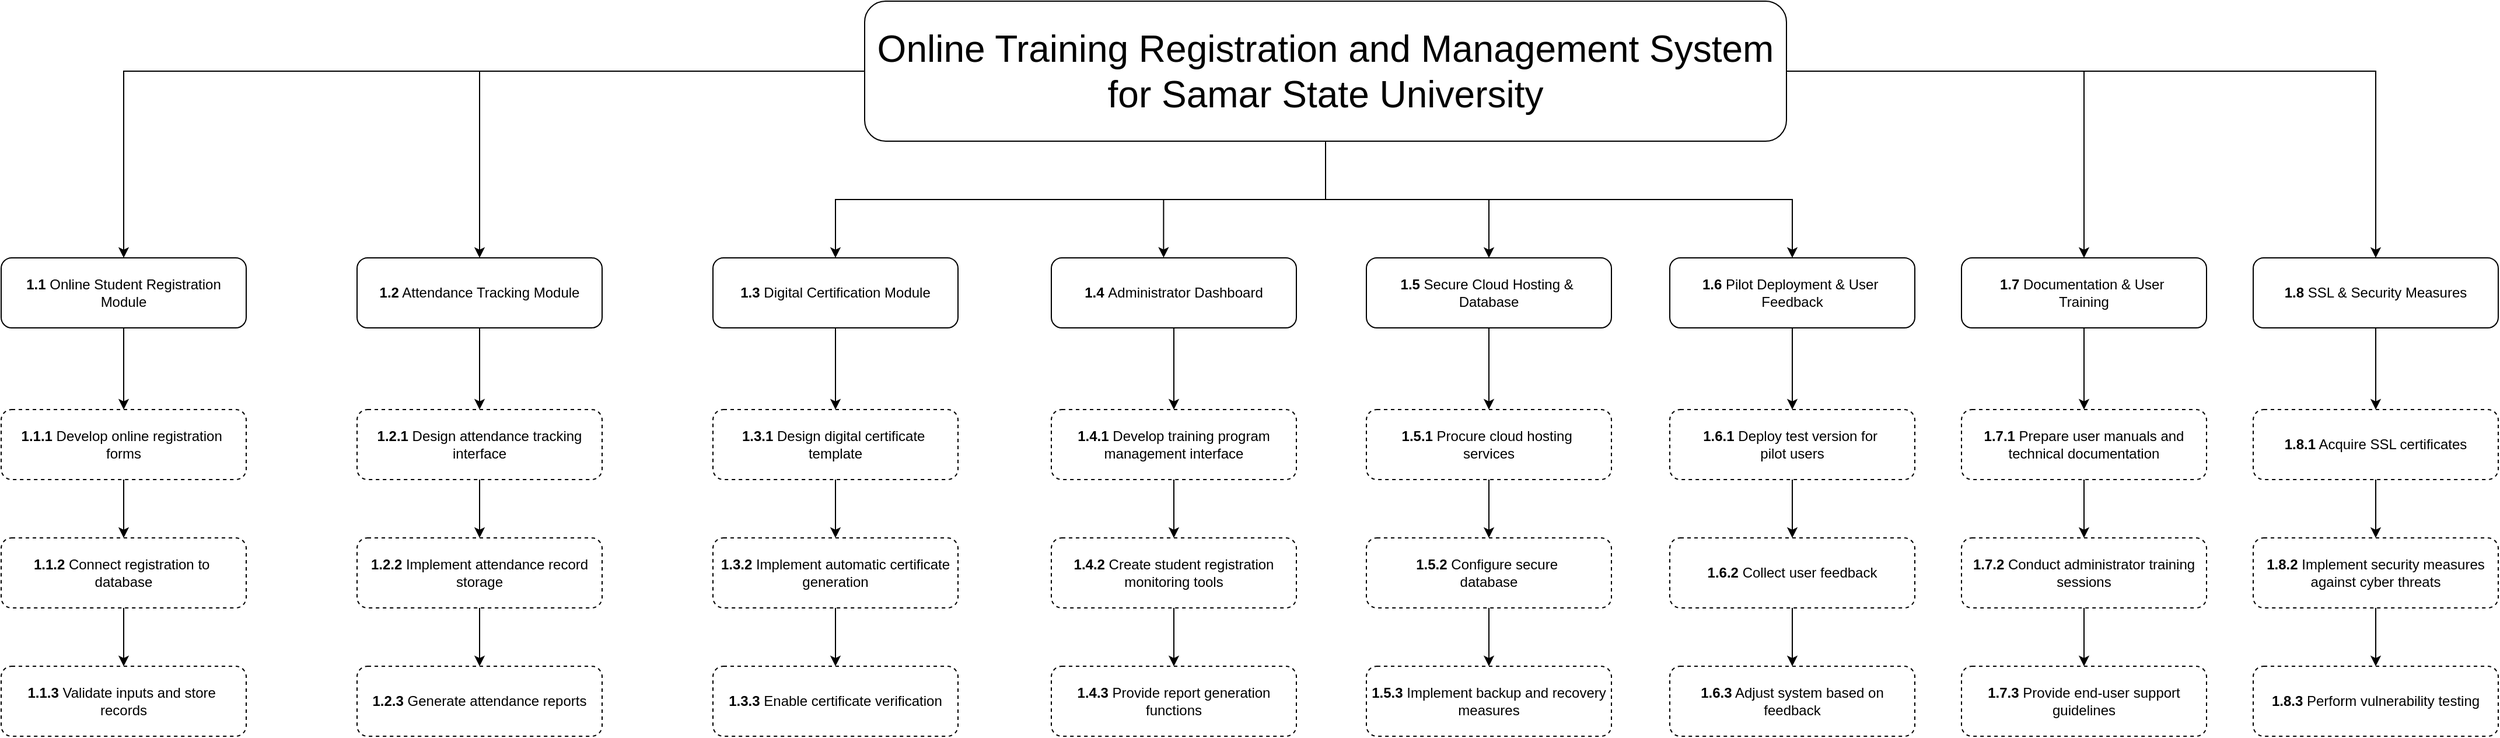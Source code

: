 <mxfile version="28.0.6">
  <diagram name="Page-1" id="wzSir1QEtI2I5pZqRt6J">
    <mxGraphModel dx="2852" dy="1682" grid="1" gridSize="10" guides="1" tooltips="1" connect="1" arrows="1" fold="1" page="1" pageScale="1" pageWidth="850" pageHeight="1100" math="0" shadow="0">
      <root>
        <mxCell id="0" />
        <mxCell id="1" parent="0" />
        <mxCell id="LioJUbXbQ5yORXNpgTwL-29" style="edgeStyle=orthogonalEdgeStyle;rounded=0;orthogonalLoop=1;jettySize=auto;html=1;entryX=0.458;entryY=-0.003;entryDx=0;entryDy=0;entryPerimeter=0;" edge="1" parent="1" source="LioJUbXbQ5yORXNpgTwL-1" target="LioJUbXbQ5yORXNpgTwL-17">
          <mxGeometry relative="1" as="geometry">
            <mxPoint x="1145" y="170" as="targetPoint" />
            <Array as="points">
              <mxPoint x="1145" y="170" />
              <mxPoint x="1006" y="170" />
            </Array>
          </mxGeometry>
        </mxCell>
        <mxCell id="LioJUbXbQ5yORXNpgTwL-32" style="edgeStyle=orthogonalEdgeStyle;rounded=0;orthogonalLoop=1;jettySize=auto;html=1;entryX=0.5;entryY=0;entryDx=0;entryDy=0;" edge="1" parent="1" source="LioJUbXbQ5yORXNpgTwL-1" target="LioJUbXbQ5yORXNpgTwL-24">
          <mxGeometry relative="1" as="geometry" />
        </mxCell>
        <mxCell id="LioJUbXbQ5yORXNpgTwL-33" style="edgeStyle=orthogonalEdgeStyle;rounded=0;orthogonalLoop=1;jettySize=auto;html=1;entryX=0.5;entryY=0;entryDx=0;entryDy=0;" edge="1" parent="1" source="LioJUbXbQ5yORXNpgTwL-1" target="LioJUbXbQ5yORXNpgTwL-16">
          <mxGeometry relative="1" as="geometry" />
        </mxCell>
        <mxCell id="LioJUbXbQ5yORXNpgTwL-35" style="edgeStyle=orthogonalEdgeStyle;rounded=0;orthogonalLoop=1;jettySize=auto;html=1;entryX=0.5;entryY=0;entryDx=0;entryDy=0;" edge="1" parent="1" source="LioJUbXbQ5yORXNpgTwL-1" target="LioJUbXbQ5yORXNpgTwL-9">
          <mxGeometry relative="1" as="geometry" />
        </mxCell>
        <mxCell id="LioJUbXbQ5yORXNpgTwL-36" style="edgeStyle=orthogonalEdgeStyle;rounded=0;orthogonalLoop=1;jettySize=auto;html=1;" edge="1" parent="1" source="LioJUbXbQ5yORXNpgTwL-1" target="LioJUbXbQ5yORXNpgTwL-2">
          <mxGeometry relative="1" as="geometry" />
        </mxCell>
        <mxCell id="LioJUbXbQ5yORXNpgTwL-37" style="edgeStyle=orthogonalEdgeStyle;rounded=0;orthogonalLoop=1;jettySize=auto;html=1;entryX=0.5;entryY=0;entryDx=0;entryDy=0;" edge="1" parent="1" source="LioJUbXbQ5yORXNpgTwL-1" target="LioJUbXbQ5yORXNpgTwL-25">
          <mxGeometry relative="1" as="geometry" />
        </mxCell>
        <mxCell id="LioJUbXbQ5yORXNpgTwL-38" style="edgeStyle=orthogonalEdgeStyle;rounded=0;orthogonalLoop=1;jettySize=auto;html=1;" edge="1" parent="1" source="LioJUbXbQ5yORXNpgTwL-1" target="LioJUbXbQ5yORXNpgTwL-26">
          <mxGeometry relative="1" as="geometry" />
        </mxCell>
        <mxCell id="LioJUbXbQ5yORXNpgTwL-39" style="edgeStyle=orthogonalEdgeStyle;rounded=0;orthogonalLoop=1;jettySize=auto;html=1;" edge="1" parent="1" source="LioJUbXbQ5yORXNpgTwL-1" target="LioJUbXbQ5yORXNpgTwL-27">
          <mxGeometry relative="1" as="geometry" />
        </mxCell>
        <mxCell id="LioJUbXbQ5yORXNpgTwL-1" value="&lt;font style=&quot;&quot;&gt;&lt;font style=&quot;font-size: 32px;&quot;&gt;Online Training Registration and Management System for Samar State University&lt;/font&gt;&lt;br&gt;&lt;/font&gt;" style="rounded=1;whiteSpace=wrap;html=1;" vertex="1" parent="1">
          <mxGeometry x="750" width="790" height="120" as="geometry" />
        </mxCell>
        <mxCell id="LioJUbXbQ5yORXNpgTwL-6" style="edgeStyle=orthogonalEdgeStyle;rounded=0;orthogonalLoop=1;jettySize=auto;html=1;entryX=0.5;entryY=0;entryDx=0;entryDy=0;" edge="1" parent="1" source="LioJUbXbQ5yORXNpgTwL-2" target="LioJUbXbQ5yORXNpgTwL-3">
          <mxGeometry relative="1" as="geometry" />
        </mxCell>
        <mxCell id="LioJUbXbQ5yORXNpgTwL-2" value="&lt;b&gt;1.1 &lt;/b&gt;Online Student Registration Module" style="rounded=1;whiteSpace=wrap;html=1;" vertex="1" parent="1">
          <mxGeometry x="10" y="220" width="210" height="60" as="geometry" />
        </mxCell>
        <mxCell id="LioJUbXbQ5yORXNpgTwL-7" value="" style="edgeStyle=orthogonalEdgeStyle;rounded=0;orthogonalLoop=1;jettySize=auto;html=1;" edge="1" parent="1" source="LioJUbXbQ5yORXNpgTwL-3" target="LioJUbXbQ5yORXNpgTwL-4">
          <mxGeometry relative="1" as="geometry" />
        </mxCell>
        <mxCell id="LioJUbXbQ5yORXNpgTwL-3" value="&lt;b&gt;1.1.1 &lt;/b&gt;Develop online registration&amp;nbsp;&lt;div&gt;forms&lt;/div&gt;" style="rounded=1;whiteSpace=wrap;html=1;dashed=1;" vertex="1" parent="1">
          <mxGeometry x="10" y="350" width="210" height="60" as="geometry" />
        </mxCell>
        <mxCell id="LioJUbXbQ5yORXNpgTwL-8" value="" style="edgeStyle=orthogonalEdgeStyle;rounded=0;orthogonalLoop=1;jettySize=auto;html=1;" edge="1" parent="1" source="LioJUbXbQ5yORXNpgTwL-4" target="LioJUbXbQ5yORXNpgTwL-5">
          <mxGeometry relative="1" as="geometry" />
        </mxCell>
        <mxCell id="LioJUbXbQ5yORXNpgTwL-4" value="&lt;b&gt;1.1.2 &lt;/b&gt;Connect registration to&amp;nbsp;&lt;div&gt;database&lt;/div&gt;" style="rounded=1;whiteSpace=wrap;html=1;dashed=1;" vertex="1" parent="1">
          <mxGeometry x="10" y="460" width="210" height="60" as="geometry" />
        </mxCell>
        <mxCell id="LioJUbXbQ5yORXNpgTwL-5" value="&lt;b&gt;1.1.3&lt;/b&gt; Validate inputs and store&amp;nbsp;&lt;div&gt;records&lt;/div&gt;" style="rounded=1;whiteSpace=wrap;html=1;dashed=1;" vertex="1" parent="1">
          <mxGeometry x="10" y="570" width="210" height="60" as="geometry" />
        </mxCell>
        <mxCell id="LioJUbXbQ5yORXNpgTwL-13" value="" style="edgeStyle=orthogonalEdgeStyle;rounded=0;orthogonalLoop=1;jettySize=auto;html=1;" edge="1" parent="1" source="LioJUbXbQ5yORXNpgTwL-9" target="LioJUbXbQ5yORXNpgTwL-10">
          <mxGeometry relative="1" as="geometry" />
        </mxCell>
        <mxCell id="LioJUbXbQ5yORXNpgTwL-9" value="&lt;b&gt;1.2&lt;/b&gt; Attendance Tracking Module" style="rounded=1;whiteSpace=wrap;html=1;" vertex="1" parent="1">
          <mxGeometry x="315" y="220" width="210" height="60" as="geometry" />
        </mxCell>
        <mxCell id="LioJUbXbQ5yORXNpgTwL-14" value="" style="edgeStyle=orthogonalEdgeStyle;rounded=0;orthogonalLoop=1;jettySize=auto;html=1;" edge="1" parent="1" source="LioJUbXbQ5yORXNpgTwL-10" target="LioJUbXbQ5yORXNpgTwL-11">
          <mxGeometry relative="1" as="geometry" />
        </mxCell>
        <mxCell id="LioJUbXbQ5yORXNpgTwL-10" value="&lt;b&gt;1.2.1 &lt;/b&gt;Design attendance tracking interface" style="rounded=1;whiteSpace=wrap;html=1;dashed=1;" vertex="1" parent="1">
          <mxGeometry x="315" y="350" width="210" height="60" as="geometry" />
        </mxCell>
        <mxCell id="LioJUbXbQ5yORXNpgTwL-15" value="" style="edgeStyle=orthogonalEdgeStyle;rounded=0;orthogonalLoop=1;jettySize=auto;html=1;" edge="1" parent="1" source="LioJUbXbQ5yORXNpgTwL-11" target="LioJUbXbQ5yORXNpgTwL-12">
          <mxGeometry relative="1" as="geometry" />
        </mxCell>
        <mxCell id="LioJUbXbQ5yORXNpgTwL-11" value="&lt;b&gt;1.2.2&lt;/b&gt; Implement attendance record storage" style="rounded=1;whiteSpace=wrap;html=1;dashed=1;" vertex="1" parent="1">
          <mxGeometry x="315" y="460" width="210" height="60" as="geometry" />
        </mxCell>
        <mxCell id="LioJUbXbQ5yORXNpgTwL-12" value="&lt;b&gt;1.2.3&lt;/b&gt; Generate attendance reports" style="rounded=1;whiteSpace=wrap;html=1;dashed=1;" vertex="1" parent="1">
          <mxGeometry x="315" y="570" width="210" height="60" as="geometry" />
        </mxCell>
        <mxCell id="LioJUbXbQ5yORXNpgTwL-21" value="" style="edgeStyle=orthogonalEdgeStyle;rounded=0;orthogonalLoop=1;jettySize=auto;html=1;" edge="1" parent="1" source="LioJUbXbQ5yORXNpgTwL-16" target="LioJUbXbQ5yORXNpgTwL-18">
          <mxGeometry relative="1" as="geometry" />
        </mxCell>
        <mxCell id="LioJUbXbQ5yORXNpgTwL-16" value="&lt;b&gt;1.3&lt;/b&gt; Digital Certification Module" style="rounded=1;whiteSpace=wrap;html=1;" vertex="1" parent="1">
          <mxGeometry x="620" y="220" width="210" height="60" as="geometry" />
        </mxCell>
        <mxCell id="LioJUbXbQ5yORXNpgTwL-43" value="" style="edgeStyle=orthogonalEdgeStyle;rounded=0;orthogonalLoop=1;jettySize=auto;html=1;" edge="1" parent="1" source="LioJUbXbQ5yORXNpgTwL-17" target="LioJUbXbQ5yORXNpgTwL-40">
          <mxGeometry relative="1" as="geometry" />
        </mxCell>
        <mxCell id="LioJUbXbQ5yORXNpgTwL-17" value="&lt;b&gt;1.4 &lt;/b&gt;Administrator Dashboard" style="rounded=1;whiteSpace=wrap;html=1;" vertex="1" parent="1">
          <mxGeometry x="910" y="220" width="210" height="60" as="geometry" />
        </mxCell>
        <mxCell id="LioJUbXbQ5yORXNpgTwL-22" value="" style="edgeStyle=orthogonalEdgeStyle;rounded=0;orthogonalLoop=1;jettySize=auto;html=1;" edge="1" parent="1" source="LioJUbXbQ5yORXNpgTwL-18" target="LioJUbXbQ5yORXNpgTwL-19">
          <mxGeometry relative="1" as="geometry" />
        </mxCell>
        <mxCell id="LioJUbXbQ5yORXNpgTwL-18" value="&lt;b&gt;1.3.1&lt;/b&gt; Design digital certificate&amp;nbsp;&lt;div&gt;template&lt;/div&gt;" style="rounded=1;whiteSpace=wrap;html=1;dashed=1;" vertex="1" parent="1">
          <mxGeometry x="620" y="350" width="210" height="60" as="geometry" />
        </mxCell>
        <mxCell id="LioJUbXbQ5yORXNpgTwL-23" value="" style="edgeStyle=orthogonalEdgeStyle;rounded=0;orthogonalLoop=1;jettySize=auto;html=1;" edge="1" parent="1" source="LioJUbXbQ5yORXNpgTwL-19" target="LioJUbXbQ5yORXNpgTwL-20">
          <mxGeometry relative="1" as="geometry" />
        </mxCell>
        <mxCell id="LioJUbXbQ5yORXNpgTwL-19" value="&lt;b&gt;1.3.2&lt;/b&gt; Implement automatic certificate generation" style="rounded=1;whiteSpace=wrap;html=1;dashed=1;" vertex="1" parent="1">
          <mxGeometry x="620" y="460" width="210" height="60" as="geometry" />
        </mxCell>
        <mxCell id="LioJUbXbQ5yORXNpgTwL-20" value="&lt;b&gt;1.3.3 &lt;/b&gt;Enable certificate verification" style="rounded=1;whiteSpace=wrap;html=1;dashed=1;" vertex="1" parent="1">
          <mxGeometry x="620" y="570" width="210" height="60" as="geometry" />
        </mxCell>
        <mxCell id="LioJUbXbQ5yORXNpgTwL-50" value="" style="edgeStyle=orthogonalEdgeStyle;rounded=0;orthogonalLoop=1;jettySize=auto;html=1;" edge="1" parent="1" source="LioJUbXbQ5yORXNpgTwL-24" target="LioJUbXbQ5yORXNpgTwL-46">
          <mxGeometry relative="1" as="geometry" />
        </mxCell>
        <mxCell id="LioJUbXbQ5yORXNpgTwL-24" value="&lt;b&gt;1.5&lt;/b&gt; Secure Cloud Hosting &amp;amp;&amp;nbsp;&lt;div&gt;Database&lt;/div&gt;" style="rounded=1;whiteSpace=wrap;html=1;" vertex="1" parent="1">
          <mxGeometry x="1180" y="220" width="210" height="60" as="geometry" />
        </mxCell>
        <mxCell id="LioJUbXbQ5yORXNpgTwL-55" value="" style="edgeStyle=orthogonalEdgeStyle;rounded=0;orthogonalLoop=1;jettySize=auto;html=1;" edge="1" parent="1" source="LioJUbXbQ5yORXNpgTwL-25" target="LioJUbXbQ5yORXNpgTwL-49">
          <mxGeometry relative="1" as="geometry" />
        </mxCell>
        <mxCell id="LioJUbXbQ5yORXNpgTwL-25" value="&lt;b&gt;1.6&lt;/b&gt; Pilot Deployment &amp;amp; User&amp;nbsp;&lt;div&gt;Feedback&lt;/div&gt;" style="rounded=1;whiteSpace=wrap;html=1;align=center;" vertex="1" parent="1">
          <mxGeometry x="1440" y="220" width="210" height="60" as="geometry" />
        </mxCell>
        <mxCell id="LioJUbXbQ5yORXNpgTwL-64" value="" style="edgeStyle=orthogonalEdgeStyle;rounded=0;orthogonalLoop=1;jettySize=auto;html=1;" edge="1" parent="1" source="LioJUbXbQ5yORXNpgTwL-26" target="LioJUbXbQ5yORXNpgTwL-58">
          <mxGeometry relative="1" as="geometry" />
        </mxCell>
        <mxCell id="LioJUbXbQ5yORXNpgTwL-26" value="&lt;b&gt;1.7&lt;/b&gt; Documentation &amp;amp; User&amp;nbsp;&lt;div&gt;Training&lt;/div&gt;" style="rounded=1;whiteSpace=wrap;html=1;align=center;" vertex="1" parent="1">
          <mxGeometry x="1690" y="220" width="210" height="60" as="geometry" />
        </mxCell>
        <mxCell id="LioJUbXbQ5yORXNpgTwL-67" value="" style="edgeStyle=orthogonalEdgeStyle;rounded=0;orthogonalLoop=1;jettySize=auto;html=1;" edge="1" parent="1" source="LioJUbXbQ5yORXNpgTwL-27" target="LioJUbXbQ5yORXNpgTwL-61">
          <mxGeometry relative="1" as="geometry" />
        </mxCell>
        <mxCell id="LioJUbXbQ5yORXNpgTwL-27" value="&lt;b&gt;1.8&lt;/b&gt; SSL &amp;amp; Security Measures" style="rounded=1;whiteSpace=wrap;html=1;align=center;" vertex="1" parent="1">
          <mxGeometry x="1940" y="220" width="210" height="60" as="geometry" />
        </mxCell>
        <mxCell id="LioJUbXbQ5yORXNpgTwL-44" value="" style="edgeStyle=orthogonalEdgeStyle;rounded=0;orthogonalLoop=1;jettySize=auto;html=1;" edge="1" parent="1" source="LioJUbXbQ5yORXNpgTwL-40" target="LioJUbXbQ5yORXNpgTwL-41">
          <mxGeometry relative="1" as="geometry" />
        </mxCell>
        <mxCell id="LioJUbXbQ5yORXNpgTwL-40" value="&lt;b&gt;1.4.1&lt;/b&gt; Develop training program management interface" style="rounded=1;whiteSpace=wrap;html=1;dashed=1;" vertex="1" parent="1">
          <mxGeometry x="910" y="350" width="210" height="60" as="geometry" />
        </mxCell>
        <mxCell id="LioJUbXbQ5yORXNpgTwL-45" value="" style="edgeStyle=orthogonalEdgeStyle;rounded=0;orthogonalLoop=1;jettySize=auto;html=1;" edge="1" parent="1" source="LioJUbXbQ5yORXNpgTwL-41" target="LioJUbXbQ5yORXNpgTwL-42">
          <mxGeometry relative="1" as="geometry" />
        </mxCell>
        <mxCell id="LioJUbXbQ5yORXNpgTwL-41" value="&lt;b&gt;1.4.2&lt;/b&gt; Create student registration monitoring tools" style="rounded=1;whiteSpace=wrap;html=1;dashed=1;" vertex="1" parent="1">
          <mxGeometry x="910" y="460" width="210" height="60" as="geometry" />
        </mxCell>
        <mxCell id="LioJUbXbQ5yORXNpgTwL-42" value="&lt;b&gt;1.4.3&lt;/b&gt; Provide report generation functions" style="rounded=1;whiteSpace=wrap;html=1;dashed=1;" vertex="1" parent="1">
          <mxGeometry x="910" y="570" width="210" height="60" as="geometry" />
        </mxCell>
        <mxCell id="LioJUbXbQ5yORXNpgTwL-51" value="" style="edgeStyle=orthogonalEdgeStyle;rounded=0;orthogonalLoop=1;jettySize=auto;html=1;" edge="1" parent="1" source="LioJUbXbQ5yORXNpgTwL-46" target="LioJUbXbQ5yORXNpgTwL-47">
          <mxGeometry relative="1" as="geometry" />
        </mxCell>
        <mxCell id="LioJUbXbQ5yORXNpgTwL-46" value="&lt;b&gt;1.5.1&lt;/b&gt; Procure cloud hosting&amp;nbsp;&lt;div&gt;services&lt;/div&gt;" style="rounded=1;whiteSpace=wrap;html=1;dashed=1;" vertex="1" parent="1">
          <mxGeometry x="1180" y="350" width="210" height="60" as="geometry" />
        </mxCell>
        <mxCell id="LioJUbXbQ5yORXNpgTwL-52" value="" style="edgeStyle=orthogonalEdgeStyle;rounded=0;orthogonalLoop=1;jettySize=auto;html=1;" edge="1" parent="1" source="LioJUbXbQ5yORXNpgTwL-47" target="LioJUbXbQ5yORXNpgTwL-48">
          <mxGeometry relative="1" as="geometry" />
        </mxCell>
        <mxCell id="LioJUbXbQ5yORXNpgTwL-47" value="&lt;b&gt;1.5.2&lt;/b&gt; Configure secure&amp;nbsp;&lt;div&gt;database&lt;/div&gt;" style="rounded=1;whiteSpace=wrap;html=1;dashed=1;" vertex="1" parent="1">
          <mxGeometry x="1180" y="460" width="210" height="60" as="geometry" />
        </mxCell>
        <mxCell id="LioJUbXbQ5yORXNpgTwL-48" value="&lt;b&gt;1.5.3&lt;/b&gt; Implement backup and recovery measures" style="rounded=1;whiteSpace=wrap;html=1;dashed=1;" vertex="1" parent="1">
          <mxGeometry x="1180" y="570" width="210" height="60" as="geometry" />
        </mxCell>
        <mxCell id="LioJUbXbQ5yORXNpgTwL-56" value="" style="edgeStyle=orthogonalEdgeStyle;rounded=0;orthogonalLoop=1;jettySize=auto;html=1;" edge="1" parent="1" source="LioJUbXbQ5yORXNpgTwL-49" target="LioJUbXbQ5yORXNpgTwL-53">
          <mxGeometry relative="1" as="geometry" />
        </mxCell>
        <mxCell id="LioJUbXbQ5yORXNpgTwL-49" value="&lt;b&gt;1.6.1&lt;/b&gt; Deploy test version for&amp;nbsp;&lt;div&gt;pilot users&lt;/div&gt;" style="rounded=1;whiteSpace=wrap;html=1;dashed=1;" vertex="1" parent="1">
          <mxGeometry x="1440" y="350" width="210" height="60" as="geometry" />
        </mxCell>
        <mxCell id="LioJUbXbQ5yORXNpgTwL-57" value="" style="edgeStyle=orthogonalEdgeStyle;rounded=0;orthogonalLoop=1;jettySize=auto;html=1;" edge="1" parent="1" source="LioJUbXbQ5yORXNpgTwL-53" target="LioJUbXbQ5yORXNpgTwL-54">
          <mxGeometry relative="1" as="geometry" />
        </mxCell>
        <mxCell id="LioJUbXbQ5yORXNpgTwL-53" value="&lt;b&gt;1.6.2&lt;/b&gt; Collect user feedback" style="rounded=1;whiteSpace=wrap;html=1;dashed=1;" vertex="1" parent="1">
          <mxGeometry x="1440" y="460" width="210" height="60" as="geometry" />
        </mxCell>
        <mxCell id="LioJUbXbQ5yORXNpgTwL-54" value="&lt;b&gt;1.6.3&lt;/b&gt; Adjust system based on feedback" style="rounded=1;whiteSpace=wrap;html=1;dashed=1;" vertex="1" parent="1">
          <mxGeometry x="1440" y="570" width="210" height="60" as="geometry" />
        </mxCell>
        <mxCell id="LioJUbXbQ5yORXNpgTwL-65" value="" style="edgeStyle=orthogonalEdgeStyle;rounded=0;orthogonalLoop=1;jettySize=auto;html=1;" edge="1" parent="1" source="LioJUbXbQ5yORXNpgTwL-58" target="LioJUbXbQ5yORXNpgTwL-59">
          <mxGeometry relative="1" as="geometry" />
        </mxCell>
        <mxCell id="LioJUbXbQ5yORXNpgTwL-58" value="&lt;b&gt;1.7.1&lt;/b&gt; Prepare user manuals and technical documentation" style="rounded=1;whiteSpace=wrap;html=1;dashed=1;" vertex="1" parent="1">
          <mxGeometry x="1690" y="350" width="210" height="60" as="geometry" />
        </mxCell>
        <mxCell id="LioJUbXbQ5yORXNpgTwL-66" value="" style="edgeStyle=orthogonalEdgeStyle;rounded=0;orthogonalLoop=1;jettySize=auto;html=1;" edge="1" parent="1" source="LioJUbXbQ5yORXNpgTwL-59" target="LioJUbXbQ5yORXNpgTwL-60">
          <mxGeometry relative="1" as="geometry" />
        </mxCell>
        <mxCell id="LioJUbXbQ5yORXNpgTwL-59" value="&lt;b&gt;1.7.2 &lt;/b&gt;Conduct administrator training sessions" style="rounded=1;whiteSpace=wrap;html=1;dashed=1;" vertex="1" parent="1">
          <mxGeometry x="1690" y="460" width="210" height="60" as="geometry" />
        </mxCell>
        <mxCell id="LioJUbXbQ5yORXNpgTwL-60" value="&lt;b&gt;1.7.3&lt;/b&gt; Provide end-user support guidelines" style="rounded=1;whiteSpace=wrap;html=1;dashed=1;" vertex="1" parent="1">
          <mxGeometry x="1690" y="570" width="210" height="60" as="geometry" />
        </mxCell>
        <mxCell id="LioJUbXbQ5yORXNpgTwL-68" value="" style="edgeStyle=orthogonalEdgeStyle;rounded=0;orthogonalLoop=1;jettySize=auto;html=1;" edge="1" parent="1" source="LioJUbXbQ5yORXNpgTwL-61" target="LioJUbXbQ5yORXNpgTwL-62">
          <mxGeometry relative="1" as="geometry" />
        </mxCell>
        <mxCell id="LioJUbXbQ5yORXNpgTwL-61" value="&lt;b&gt;1.8.1&lt;/b&gt; Acquire SSL certificates" style="rounded=1;whiteSpace=wrap;html=1;dashed=1;" vertex="1" parent="1">
          <mxGeometry x="1940" y="350" width="210" height="60" as="geometry" />
        </mxCell>
        <mxCell id="LioJUbXbQ5yORXNpgTwL-69" value="" style="edgeStyle=orthogonalEdgeStyle;rounded=0;orthogonalLoop=1;jettySize=auto;html=1;" edge="1" parent="1" source="LioJUbXbQ5yORXNpgTwL-62" target="LioJUbXbQ5yORXNpgTwL-63">
          <mxGeometry relative="1" as="geometry" />
        </mxCell>
        <mxCell id="LioJUbXbQ5yORXNpgTwL-62" value="&lt;b&gt;1.8.2&lt;/b&gt; Implement security measures against cyber threats" style="rounded=1;whiteSpace=wrap;html=1;dashed=1;" vertex="1" parent="1">
          <mxGeometry x="1940" y="460" width="210" height="60" as="geometry" />
        </mxCell>
        <mxCell id="LioJUbXbQ5yORXNpgTwL-63" value="&lt;b&gt;1.8.3 &lt;/b&gt;Perform vulnerability testing" style="rounded=1;whiteSpace=wrap;html=1;dashed=1;" vertex="1" parent="1">
          <mxGeometry x="1940" y="570" width="210" height="60" as="geometry" />
        </mxCell>
      </root>
    </mxGraphModel>
  </diagram>
</mxfile>
